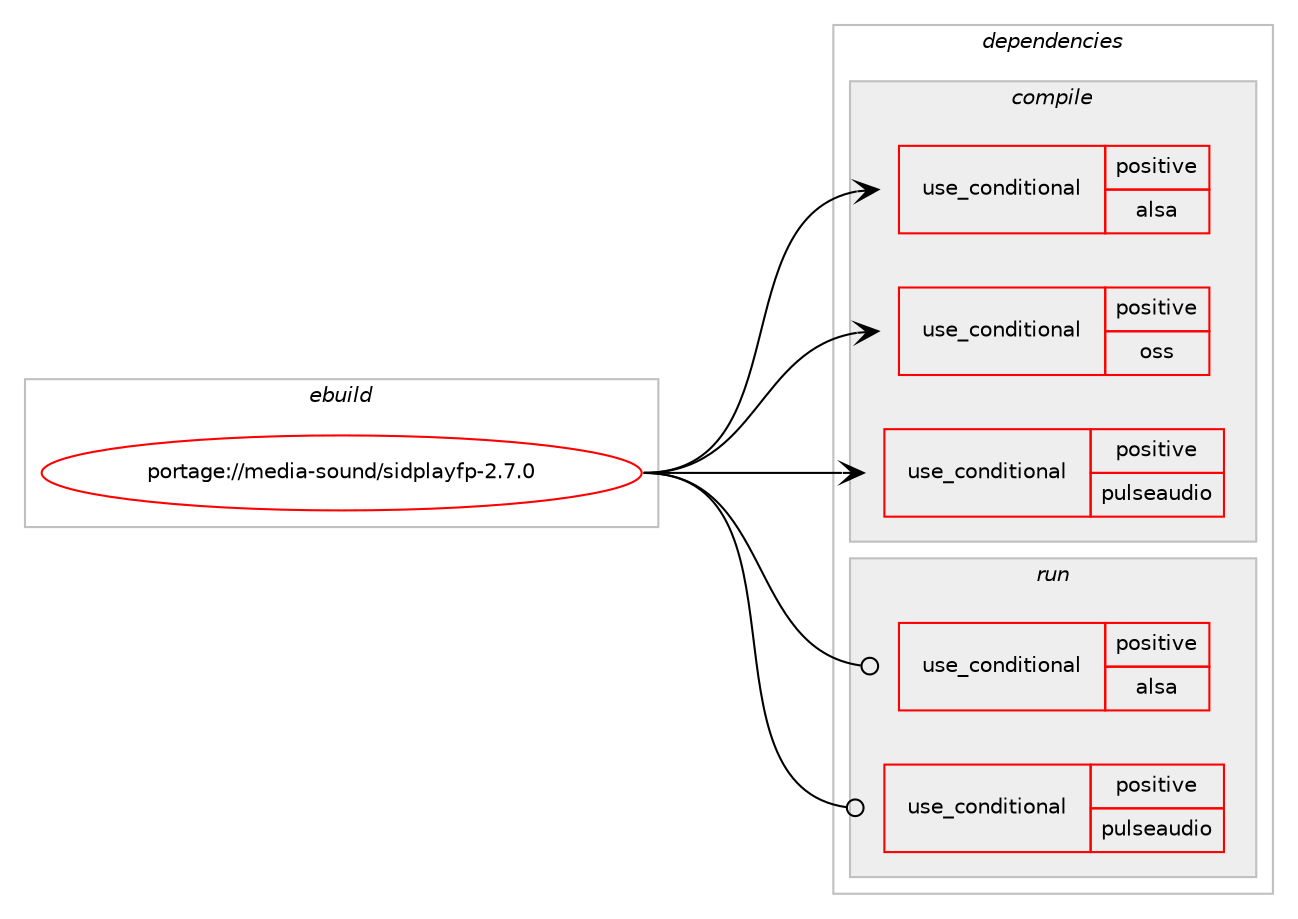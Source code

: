 digraph prolog {

# *************
# Graph options
# *************

newrank=true;
concentrate=true;
compound=true;
graph [rankdir=LR,fontname=Helvetica,fontsize=10,ranksep=1.5];#, ranksep=2.5, nodesep=0.2];
edge  [arrowhead=vee];
node  [fontname=Helvetica,fontsize=10];

# **********
# The ebuild
# **********

subgraph cluster_leftcol {
color=gray;
rank=same;
label=<<i>ebuild</i>>;
id [label="portage://media-sound/sidplayfp-2.7.0", color=red, width=4, href="../media-sound/sidplayfp-2.7.0.svg"];
}

# ****************
# The dependencies
# ****************

subgraph cluster_midcol {
color=gray;
label=<<i>dependencies</i>>;
subgraph cluster_compile {
fillcolor="#eeeeee";
style=filled;
label=<<i>compile</i>>;
subgraph cond79628 {
dependency165512 [label=<<TABLE BORDER="0" CELLBORDER="1" CELLSPACING="0" CELLPADDING="4"><TR><TD ROWSPAN="3" CELLPADDING="10">use_conditional</TD></TR><TR><TD>positive</TD></TR><TR><TD>alsa</TD></TR></TABLE>>, shape=none, color=red];
# *** BEGIN UNKNOWN DEPENDENCY TYPE (TODO) ***
# dependency165512 -> package_dependency(portage://media-sound/sidplayfp-2.7.0,install,no,media-libs,alsa-lib,none,[,,],[],[])
# *** END UNKNOWN DEPENDENCY TYPE (TODO) ***

}
id:e -> dependency165512:w [weight=20,style="solid",arrowhead="vee"];
subgraph cond79629 {
dependency165513 [label=<<TABLE BORDER="0" CELLBORDER="1" CELLSPACING="0" CELLPADDING="4"><TR><TD ROWSPAN="3" CELLPADDING="10">use_conditional</TD></TR><TR><TD>positive</TD></TR><TR><TD>oss</TD></TR></TABLE>>, shape=none, color=red];
# *** BEGIN UNKNOWN DEPENDENCY TYPE (TODO) ***
# dependency165513 -> package_dependency(portage://media-sound/sidplayfp-2.7.0,install,no,virtual,os-headers,none,[,,],[],[])
# *** END UNKNOWN DEPENDENCY TYPE (TODO) ***

}
id:e -> dependency165513:w [weight=20,style="solid",arrowhead="vee"];
subgraph cond79630 {
dependency165514 [label=<<TABLE BORDER="0" CELLBORDER="1" CELLSPACING="0" CELLPADDING="4"><TR><TD ROWSPAN="3" CELLPADDING="10">use_conditional</TD></TR><TR><TD>positive</TD></TR><TR><TD>pulseaudio</TD></TR></TABLE>>, shape=none, color=red];
# *** BEGIN UNKNOWN DEPENDENCY TYPE (TODO) ***
# dependency165514 -> package_dependency(portage://media-sound/sidplayfp-2.7.0,install,no,media-libs,libpulse,none,[,,],[],[])
# *** END UNKNOWN DEPENDENCY TYPE (TODO) ***

}
id:e -> dependency165514:w [weight=20,style="solid",arrowhead="vee"];
# *** BEGIN UNKNOWN DEPENDENCY TYPE (TODO) ***
# id -> package_dependency(portage://media-sound/sidplayfp-2.7.0,install,no,media-libs,libsidplayfp,none,[,,],[],[])
# *** END UNKNOWN DEPENDENCY TYPE (TODO) ***

}
subgraph cluster_compileandrun {
fillcolor="#eeeeee";
style=filled;
label=<<i>compile and run</i>>;
}
subgraph cluster_run {
fillcolor="#eeeeee";
style=filled;
label=<<i>run</i>>;
subgraph cond79631 {
dependency165515 [label=<<TABLE BORDER="0" CELLBORDER="1" CELLSPACING="0" CELLPADDING="4"><TR><TD ROWSPAN="3" CELLPADDING="10">use_conditional</TD></TR><TR><TD>positive</TD></TR><TR><TD>alsa</TD></TR></TABLE>>, shape=none, color=red];
# *** BEGIN UNKNOWN DEPENDENCY TYPE (TODO) ***
# dependency165515 -> package_dependency(portage://media-sound/sidplayfp-2.7.0,run,no,media-libs,alsa-lib,none,[,,],[],[])
# *** END UNKNOWN DEPENDENCY TYPE (TODO) ***

}
id:e -> dependency165515:w [weight=20,style="solid",arrowhead="odot"];
subgraph cond79632 {
dependency165516 [label=<<TABLE BORDER="0" CELLBORDER="1" CELLSPACING="0" CELLPADDING="4"><TR><TD ROWSPAN="3" CELLPADDING="10">use_conditional</TD></TR><TR><TD>positive</TD></TR><TR><TD>pulseaudio</TD></TR></TABLE>>, shape=none, color=red];
# *** BEGIN UNKNOWN DEPENDENCY TYPE (TODO) ***
# dependency165516 -> package_dependency(portage://media-sound/sidplayfp-2.7.0,run,no,media-libs,libpulse,none,[,,],[],[])
# *** END UNKNOWN DEPENDENCY TYPE (TODO) ***

}
id:e -> dependency165516:w [weight=20,style="solid",arrowhead="odot"];
# *** BEGIN UNKNOWN DEPENDENCY TYPE (TODO) ***
# id -> package_dependency(portage://media-sound/sidplayfp-2.7.0,run,no,media-libs,libsidplayfp,none,[,,],[],[])
# *** END UNKNOWN DEPENDENCY TYPE (TODO) ***

}
}

# **************
# The candidates
# **************

subgraph cluster_choices {
rank=same;
color=gray;
label=<<i>candidates</i>>;

}

}
